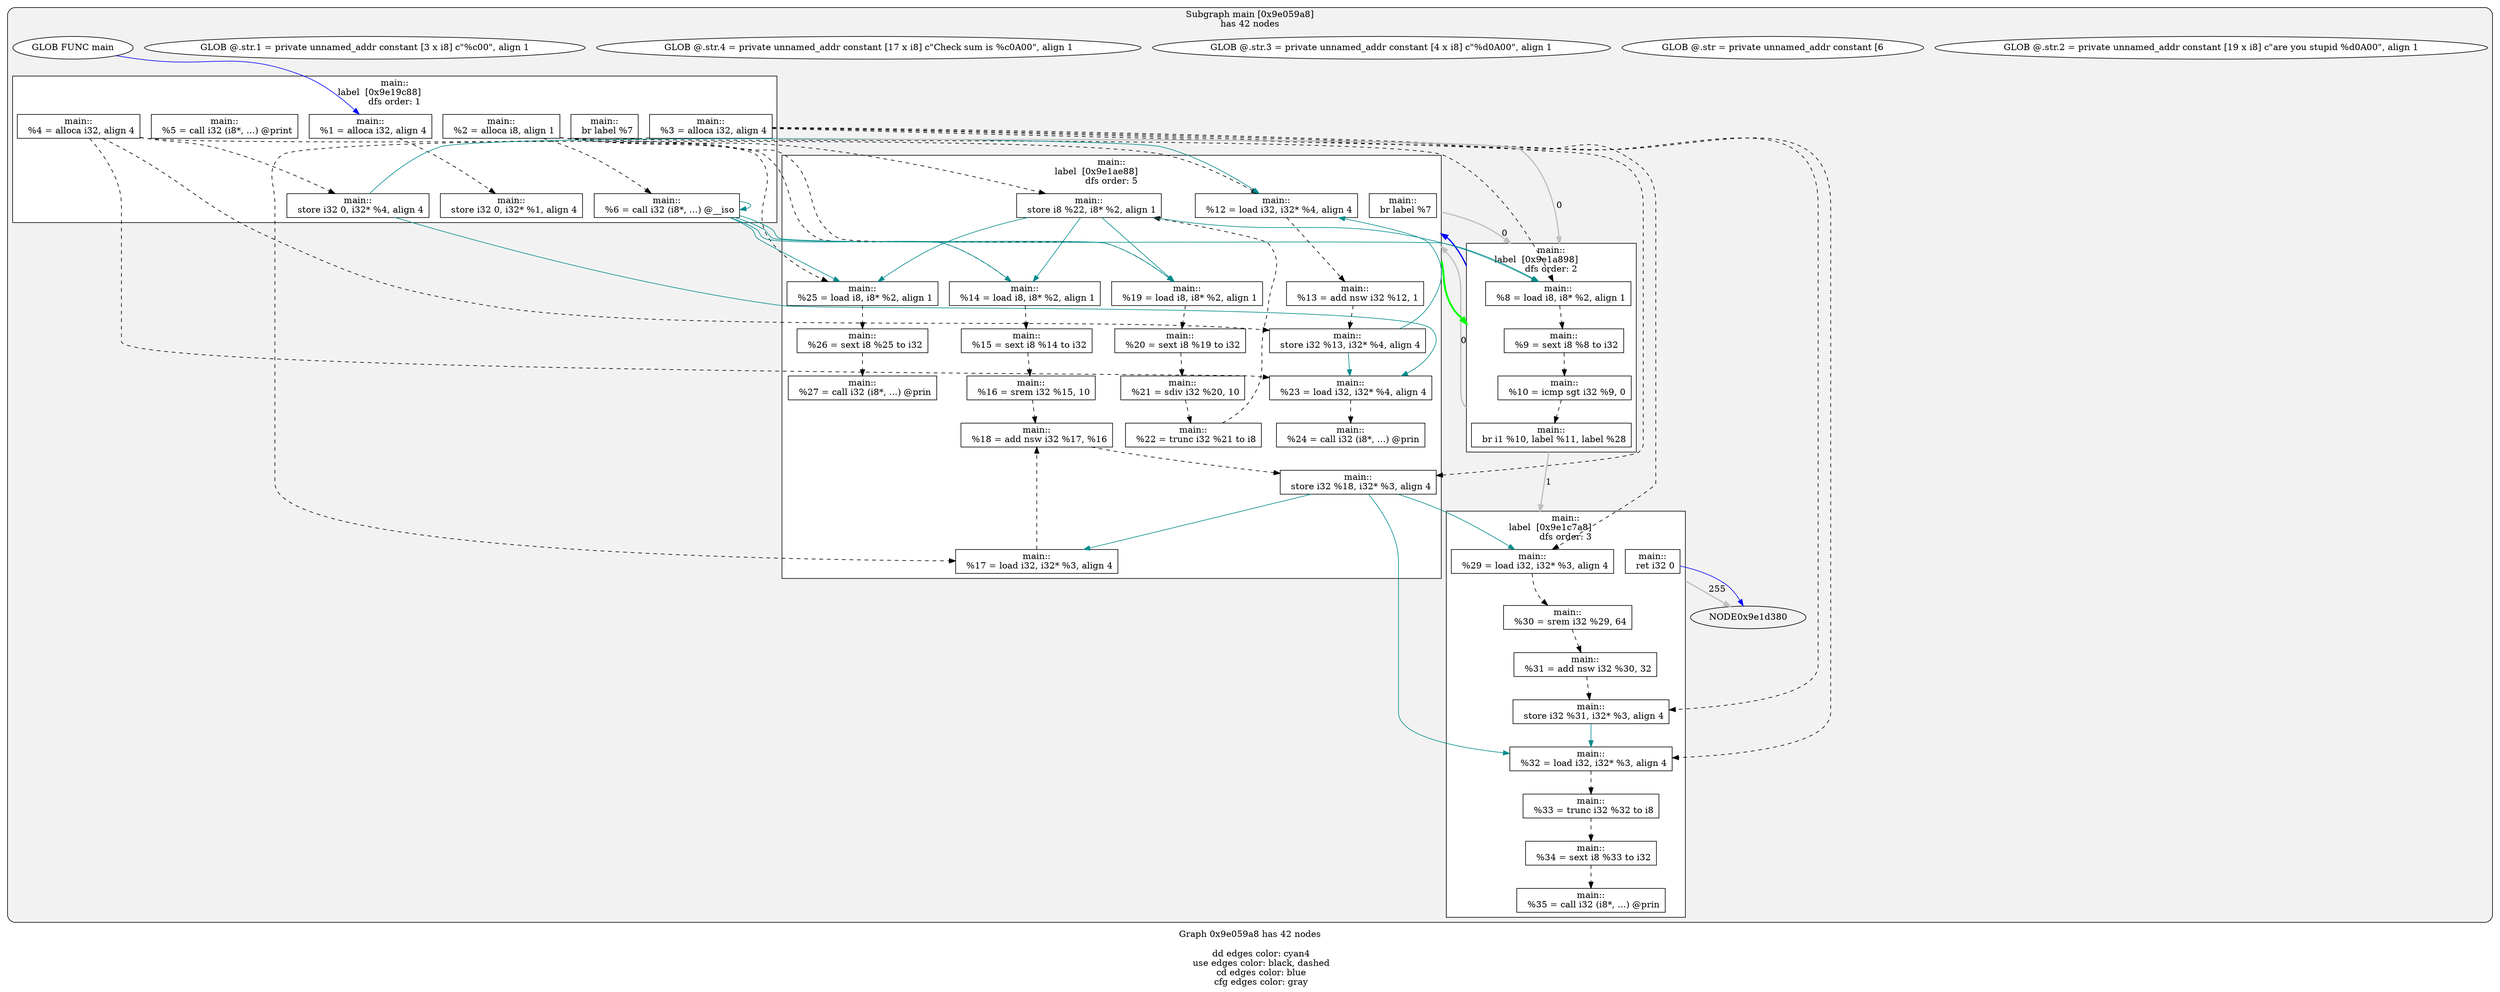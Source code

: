 digraph "DependenceGraph" {
	compound=true label="Graph 0x9e059a8 has 42 nodes\n
	dd edges color: cyan4
	use edges color: black, dashed
	cd edges color: blue
	cfg edges color: gray"

	/* subgraph 0x9e059a8 nodes */
	subgraph cluster_0x9e059a8 {
		style="filled, rounded" fillcolor=gray95
		label="Subgraph main [0x9e059a8]\nhas 42 nodes
"
		/* Basic Block main::
label  [0x9e19c88] */
		subgraph cluster_bb_0x9e19c88 {
			style=filled fillcolor=white
			label="main::
label  [0x9e19c88]		\ndfs order: 1"
			NODE0x9e19d98 [shape=rect label="0x9e0bc6c"]
			NODE0x9e19ec8 [shape=rect label="0x9e0c344"]
			NODE0x9e19ff8 [shape=rect label="0x9e0c37c"]
			NODE0x9e1a128 [shape=rect label="0x9e0c3b4"]
			NODE0x9e1a258 [shape=rect label="0x9e0c3f8"]
			NODE0x9e1a388 [shape=rect label="0x9e0c438"]
			NODE0x9e1a4b8 [shape=rect label="0x9e0c478"]
			NODE0x9e1a600 [shape=rect label="0x9e0c4cc"]
			NODE0x9e1a748 [shape=rect label="0x9e0e414"]
		} /* cluster_bb_0x9e19c88 */

		/* Basic Block main::
label  [0x9e1a898] */
		subgraph cluster_bb_0x9e1a898 {
			style=filled fillcolor=white
			label="main::
label  [0x9e1a898]		\ndfs order: 2"
			NODE0x9e1a9a8 [shape=rect label="0x9e0c504"]
			NODE0x9e1aad8 [shape=rect label="0x9e0c53c"]
			NODE0x9e1ac08 [shape=rect label="0x9e0c578"]
			NODE0x9e1ad38 [shape=rect label="0x9e0bb44"]
		} /* cluster_bb_0x9e1a898 */

		/* Basic Block main::
label  [0x9e1ae88] */
		subgraph cluster_bb_0x9e1ae88 {
			style=filled fillcolor=white
			label="main::
label  [0x9e1ae88]		\ndfs order: 5"
			NODE0x9e1af98 [shape=rect label="0x9e0bb74"]
			NODE0x9e1b0c8 [shape=rect label="0x9e0be00"]
			NODE0x9e1b1f8 [shape=rect label="0x9e0be40"]
			NODE0x9e1b328 [shape=rect label="0x9e0c8b4"]
			NODE0x9e1b458 [shape=rect label="0x9e0c8ec"]
			NODE0x9e1b588 [shape=rect label="0x9e0c928"]
			NODE0x9e1b6b8 [shape=rect label="0x9e0a04c"]
			NODE0x9e1b7e8 [shape=rect label="0x9e0a090"]
			NODE0x9e1b918 [shape=rect label="0x9e0a0d0"]
			NODE0x9e1ba48 [shape=rect label="0x9e0a104"]
			NODE0x9e1bb78 [shape=rect label="0x9e0a13c"]
			NODE0x9e1bca8 [shape=rect label="0x9e0a178"]
			NODE0x9e1bdd8 [shape=rect label="0x9e0a1ac"]
			NODE0x9e1bf08 [shape=rect label="0x9e0a1e8"]
			NODE0x9e1c038 [shape=rect label="0x9e0a21c"]
			NODE0x9e1c168 [shape=rect label="0x9e0a26c"]
			NODE0x9e1c2b0 [shape=rect label="0x9e0a2a4"]
			NODE0x9e1c3e0 [shape=rect label="0x9e0a2dc"]
			NODE0x9e1c510 [shape=rect label="0x9e0a72c"]
			NODE0x9e1c658 [shape=rect label="0x9e0a764"]
		} /* cluster_bb_0x9e1ae88 */

		/* Basic Block main::
label  [0x9e1c7a8] */
		subgraph cluster_bb_0x9e1c7a8 {
			style=filled fillcolor=white
			label="main::
label  [0x9e1c7a8]		\ndfs order: 3"
			NODE0x9e1c8b8 [shape=rect label="0x9e0a794"]
			NODE0x9e1c9e8 [shape=rect label="0x9e0a7d8"]
			NODE0x9e1cb18 [shape=rect label="0x9e0a818"]
			NODE0x9e1cc48 [shape=rect label="0x9e0a858"]
			NODE0x9e1cd78 [shape=rect label="0x9e0a88c"]
			NODE0x9e1cea8 [shape=rect label="0x9e0a8c4"]
			NODE0x9e1cfd8 [shape=rect label="0x9e0a8f4"]
			NODE0x9e1d108 [shape=rect label="0x9e0a93c"]
			NODE0x9e1d250 [shape=rect label="0x9e0a974"]
		} /* cluster_bb_0x9e1c7a8 */

	NODE0x9e1a748 -> NODE0x9e1a9a8 [penwidth=2 label="0"  ltail=cluster_bb_0x9e19c88  lhead=cluster_bb_0x9e1a898  color="gray"]
	NODE0x9e1ad38 -> NODE0x9e1af98 [penwidth=2 label="0"  ltail=cluster_bb_0x9e1a898  lhead=cluster_bb_0x9e1ae88  color="gray"]
	NODE0x9e1ad38 -> NODE0x9e1c8b8 [penwidth=2 label="1"  ltail=cluster_bb_0x9e1a898  lhead=cluster_bb_0x9e1c7a8  color="gray"]
	NODE0x9e1ad38 -> NODE0x9e1af98 [penwidth=2 color=blue  ltail=cluster_bb_0x9e1a898  lhead=cluster_bb_0x9e1ae88]
	NODE0x9e1c658 -> NODE0x9e1a9a8 [penwidth=2 label="0"  ltail=cluster_bb_0x9e1ae88  lhead=cluster_bb_0x9e1a898  color="gray"]
	/* post-dominance frontiers */
NODE0x9e1af98 -> NODE0x9e1ad38 [penwidth=3 color=green  ltail=cluster_bb_0x9e1ae88  lhead=cluster_bb_0x9e1a898 constraint=false]
	NODE0x9e1d250 -> NODE0x9e1d380 [penwidth=2 label="255"  ltail=cluster_bb_0x9e1c7a8  lhead=cluster_bb_0x9e1d480  color="gray"]
		NODE0x9e1b6b8 [label="main::
  %17 = load i32, i32* %3, align 4" style=filled fillcolor=white]
		/* -- node 0x9e0a04c
		 * ------------------------------------------- */
		/* DD edges */
		/* USE edges */
		NODE0x9e1b6b8 -> NODE0x9e1b7e8 [color="black" rank=max style="dashed"]
		/* CD edges */
		/* ID edges */
		NODE0x9e1b7e8 [label="main::
  %18 = add nsw i32 %17, %16" style=filled fillcolor=white]
		/* -- node 0x9e0a090
		 * ------------------------------------------- */
		/* DD edges */
		/* USE edges */
		NODE0x9e1b7e8 -> NODE0x9e1b918 [color="black" rank=max style="dashed"]
		/* CD edges */
		/* ID edges */
		NODE0x9e1b918 [label="main::
  store i32 %18, i32* %3, align 4" style=filled fillcolor=white]
		/* -- node 0x9e0a0d0
		 * ------------------------------------------- */
		/* DD edges */
		NODE0x9e1b918 -> NODE0x9e1b6b8 [color="cyan4" rank=max]
		NODE0x9e1b918 -> NODE0x9e1c8b8 [color="cyan4" rank=max]
		NODE0x9e1b918 -> NODE0x9e1cd78 [color="cyan4" rank=max]
		/* USE edges */
		/* CD edges */
		/* ID edges */
		NODE0x9e1ba48 [label="main::
  %19 = load i8, i8* %2, align 1" style=filled fillcolor=white]
		/* -- node 0x9e0a104
		 * ------------------------------------------- */
		/* DD edges */
		/* USE edges */
		NODE0x9e1ba48 -> NODE0x9e1bb78 [color="black" rank=max style="dashed"]
		/* CD edges */
		/* ID edges */
		NODE0x9e1bb78 [label="main::
  %20 = sext i8 %19 to i32" style=filled fillcolor=white]
		/* -- node 0x9e0a13c
		 * ------------------------------------------- */
		/* DD edges */
		/* USE edges */
		NODE0x9e1bb78 -> NODE0x9e1bca8 [color="black" rank=max style="dashed"]
		/* CD edges */
		/* ID edges */
		NODE0x9e1bca8 [label="main::
  %21 = sdiv i32 %20, 10" style=filled fillcolor=white]
		/* -- node 0x9e0a178
		 * ------------------------------------------- */
		/* DD edges */
		/* USE edges */
		NODE0x9e1bca8 -> NODE0x9e1bdd8 [color="black" rank=max style="dashed"]
		/* CD edges */
		/* ID edges */
		NODE0x9e1bdd8 [label="main::
  %22 = trunc i32 %21 to i8" style=filled fillcolor=white]
		/* -- node 0x9e0a1ac
		 * ------------------------------------------- */
		/* DD edges */
		/* USE edges */
		NODE0x9e1bdd8 -> NODE0x9e1bf08 [color="black" rank=max style="dashed"]
		/* CD edges */
		/* ID edges */
		NODE0x9e1bf08 [label="main::
  store i8 %22, i8* %2, align 1" style=filled fillcolor=white]
		/* -- node 0x9e0a1e8
		 * ------------------------------------------- */
		/* DD edges */
		NODE0x9e1bf08 -> NODE0x9e1a9a8 [color="cyan4" rank=max]
		NODE0x9e1bf08 -> NODE0x9e1b328 [color="cyan4" rank=max]
		NODE0x9e1bf08 -> NODE0x9e1ba48 [color="cyan4" rank=max]
		NODE0x9e1bf08 -> NODE0x9e1c2b0 [color="cyan4" rank=max]
		/* USE edges */
		/* CD edges */
		/* ID edges */
		NODE0x9e1c038 [label="main::
  %23 = load i32, i32* %4, align 4" style=filled fillcolor=white]
		/* -- node 0x9e0a21c
		 * ------------------------------------------- */
		/* DD edges */
		/* USE edges */
		NODE0x9e1c038 -> NODE0x9e1c168 [color="black" rank=max style="dashed"]
		/* CD edges */
		/* ID edges */
		NODE0x9e1c168 [label="main::
  %24 = call i32 (i8*, ...) @prin" style=filled fillcolor=white]
		/* -- node 0x9e0a26c
		 * ------------------------------------------- */
		/* DD edges */
		/* USE edges */
		/* CD edges */
		/* ID edges */
		NODE0x9e1c2b0 [label="main::
  %25 = load i8, i8* %2, align 1" style=filled fillcolor=white]
		/* -- node 0x9e0a2a4
		 * ------------------------------------------- */
		/* DD edges */
		/* USE edges */
		NODE0x9e1c2b0 -> NODE0x9e1c3e0 [color="black" rank=max style="dashed"]
		/* CD edges */
		/* ID edges */
		NODE0x9e1c3e0 [label="main::
  %26 = sext i8 %25 to i32" style=filled fillcolor=white]
		/* -- node 0x9e0a2dc
		 * ------------------------------------------- */
		/* DD edges */
		/* USE edges */
		NODE0x9e1c3e0 -> NODE0x9e1c510 [color="black" rank=max style="dashed"]
		/* CD edges */
		/* ID edges */
		NODE0x9e1c510 [label="main::
  %27 = call i32 (i8*, ...) @prin" style=filled fillcolor=white]
		/* -- node 0x9e0a72c
		 * ------------------------------------------- */
		/* DD edges */
		/* USE edges */
		/* CD edges */
		/* ID edges */
		NODE0x9e1c658 [label="main::
  br label %7" style=filled fillcolor=white]
		/* -- node 0x9e0a764
		 * ------------------------------------------- */
		/* DD edges */
		/* USE edges */
		/* CD edges */
		/* ID edges */
		NODE0x9e1c8b8 [label="main::
  %29 = load i32, i32* %3, align 4" style=filled fillcolor=white]
		/* -- node 0x9e0a794
		 * ------------------------------------------- */
		/* DD edges */
		/* USE edges */
		NODE0x9e1c8b8 -> NODE0x9e1c9e8 [color="black" rank=max style="dashed"]
		/* CD edges */
		/* ID edges */
		NODE0x9e1c9e8 [label="main::
  %30 = srem i32 %29, 64" style=filled fillcolor=white]
		/* -- node 0x9e0a7d8
		 * ------------------------------------------- */
		/* DD edges */
		/* USE edges */
		NODE0x9e1c9e8 -> NODE0x9e1cb18 [color="black" rank=max style="dashed"]
		/* CD edges */
		/* ID edges */
		NODE0x9e1cb18 [label="main::
  %31 = add nsw i32 %30, 32" style=filled fillcolor=white]
		/* -- node 0x9e0a818
		 * ------------------------------------------- */
		/* DD edges */
		/* USE edges */
		NODE0x9e1cb18 -> NODE0x9e1cc48 [color="black" rank=max style="dashed"]
		/* CD edges */
		/* ID edges */
		NODE0x9e1cc48 [label="main::
  store i32 %31, i32* %3, align 4" style=filled fillcolor=white]
		/* -- node 0x9e0a858
		 * ------------------------------------------- */
		/* DD edges */
		NODE0x9e1cc48 -> NODE0x9e1cd78 [color="cyan4" rank=max]
		/* USE edges */
		/* CD edges */
		/* ID edges */
		NODE0x9e1cd78 [label="main::
  %32 = load i32, i32* %3, align 4" style=filled fillcolor=white]
		/* -- node 0x9e0a88c
		 * ------------------------------------------- */
		/* DD edges */
		/* USE edges */
		NODE0x9e1cd78 -> NODE0x9e1cea8 [color="black" rank=max style="dashed"]
		/* CD edges */
		/* ID edges */
		NODE0x9e1cea8 [label="main::
  %33 = trunc i32 %32 to i8" style=filled fillcolor=white]
		/* -- node 0x9e0a8c4
		 * ------------------------------------------- */
		/* DD edges */
		/* USE edges */
		NODE0x9e1cea8 -> NODE0x9e1cfd8 [color="black" rank=max style="dashed"]
		/* CD edges */
		/* ID edges */
		NODE0x9e1cfd8 [label="main::
  %34 = sext i8 %33 to i32" style=filled fillcolor=white]
		/* -- node 0x9e0a8f4
		 * ------------------------------------------- */
		/* DD edges */
		/* USE edges */
		NODE0x9e1cfd8 -> NODE0x9e1d108 [color="black" rank=max style="dashed"]
		/* CD edges */
		/* ID edges */
		NODE0x9e1d108 [label="main::
  %35 = call i32 (i8*, ...) @prin" style=filled fillcolor=white]
		/* -- node 0x9e0a93c
		 * ------------------------------------------- */
		/* DD edges */
		/* USE edges */
		/* CD edges */
		/* ID edges */
		NODE0x9e1d250 [label="main::
  ret i32 0" style=filled fillcolor=white]
		/* -- node 0x9e0a974
		 * ------------------------------------------- */
		/* DD edges */
		/* USE edges */
		/* CD edges */
		NODE0x9e1d250 -> NODE0x9e1d380 [color="blue"]
		/* ID edges */
		NODE0x9e1ad38 [label="main::
  br i1 %10, label %11, label %28" style=filled fillcolor=white]
		/* -- node 0x9e0bb44
		 * ------------------------------------------- */
		/* DD edges */
		/* USE edges */
		/* CD edges */
		/* ID edges */
		NODE0x9e1af98 [label="main::
  %12 = load i32, i32* %4, align 4" style=filled fillcolor=white]
		/* -- node 0x9e0bb74
		 * ------------------------------------------- */
		/* DD edges */
		/* USE edges */
		NODE0x9e1af98 -> NODE0x9e1b0c8 [color="black" rank=max style="dashed"]
		/* CD edges */
		/* ID edges */
		NODE0x9e19d98 [label="main::
  %1 = alloca i32, align 4" style=filled fillcolor=white]
		/* -- node 0x9e0bc6c
		 * ------------------------------------------- */
		/* DD edges */
		/* USE edges */
		NODE0x9e19d98 -> NODE0x9e1a258 [color="black" rank=max style="dashed"]
		/* CD edges */
		/* ID edges */
		NODE0x9e1b0c8 [label="main::
  %13 = add nsw i32 %12, 1" style=filled fillcolor=white]
		/* -- node 0x9e0be00
		 * ------------------------------------------- */
		/* DD edges */
		/* USE edges */
		NODE0x9e1b0c8 -> NODE0x9e1b1f8 [color="black" rank=max style="dashed"]
		/* CD edges */
		/* ID edges */
		NODE0x9e1b1f8 [label="main::
  store i32 %13, i32* %4, align 4" style=filled fillcolor=white]
		/* -- node 0x9e0be40
		 * ------------------------------------------- */
		/* DD edges */
		NODE0x9e1b1f8 -> NODE0x9e1af98 [color="cyan4" rank=max]
		NODE0x9e1b1f8 -> NODE0x9e1c038 [color="cyan4" rank=max]
		/* USE edges */
		/* CD edges */
		/* ID edges */
		NODE0x9e19ec8 [label="main::
  %2 = alloca i8, align 1" style=filled fillcolor=white]
		/* -- node 0x9e0c344
		 * ------------------------------------------- */
		/* DD edges */
		/* USE edges */
		NODE0x9e19ec8 -> NODE0x9e1a600 [color="black" rank=max style="dashed"]
		NODE0x9e19ec8 -> NODE0x9e1a9a8 [color="black" rank=max style="dashed"]
		NODE0x9e19ec8 -> NODE0x9e1b328 [color="black" rank=max style="dashed"]
		NODE0x9e19ec8 -> NODE0x9e1ba48 [color="black" rank=max style="dashed"]
		NODE0x9e19ec8 -> NODE0x9e1bf08 [color="black" rank=max style="dashed"]
		NODE0x9e19ec8 -> NODE0x9e1c2b0 [color="black" rank=max style="dashed"]
		/* CD edges */
		/* ID edges */
		NODE0x9e19ff8 [label="main::
  %3 = alloca i32, align 4" style=filled fillcolor=white]
		/* -- node 0x9e0c37c
		 * ------------------------------------------- */
		/* DD edges */
		/* USE edges */
		NODE0x9e19ff8 -> NODE0x9e1b6b8 [color="black" rank=max style="dashed"]
		NODE0x9e19ff8 -> NODE0x9e1b918 [color="black" rank=max style="dashed"]
		NODE0x9e19ff8 -> NODE0x9e1c8b8 [color="black" rank=max style="dashed"]
		NODE0x9e19ff8 -> NODE0x9e1cc48 [color="black" rank=max style="dashed"]
		NODE0x9e19ff8 -> NODE0x9e1cd78 [color="black" rank=max style="dashed"]
		/* CD edges */
		/* ID edges */
		NODE0x9e1a128 [label="main::
  %4 = alloca i32, align 4" style=filled fillcolor=white]
		/* -- node 0x9e0c3b4
		 * ------------------------------------------- */
		/* DD edges */
		/* USE edges */
		NODE0x9e1a128 -> NODE0x9e1a388 [color="black" rank=max style="dashed"]
		NODE0x9e1a128 -> NODE0x9e1af98 [color="black" rank=max style="dashed"]
		NODE0x9e1a128 -> NODE0x9e1b1f8 [color="black" rank=max style="dashed"]
		NODE0x9e1a128 -> NODE0x9e1c038 [color="black" rank=max style="dashed"]
		/* CD edges */
		/* ID edges */
		NODE0x9e1a258 [label="main::
  store i32 0, i32* %1, align 4" style=filled fillcolor=white]
		/* -- node 0x9e0c3f8
		 * ------------------------------------------- */
		/* DD edges */
		/* USE edges */
		/* CD edges */
		/* ID edges */
		NODE0x9e1a388 [label="main::
  store i32 0, i32* %4, align 4" style=filled fillcolor=white]
		/* -- node 0x9e0c438
		 * ------------------------------------------- */
		/* DD edges */
		NODE0x9e1a388 -> NODE0x9e1af98 [color="cyan4" rank=max]
		NODE0x9e1a388 -> NODE0x9e1c038 [color="cyan4" rank=max]
		/* USE edges */
		/* CD edges */
		/* ID edges */
		NODE0x9e1a4b8 [label="main::
  %5 = call i32 (i8*, ...) @print" style=filled fillcolor=white]
		/* -- node 0x9e0c478
		 * ------------------------------------------- */
		/* DD edges */
		/* USE edges */
		/* CD edges */
		/* ID edges */
		NODE0x9e1a600 [label="main::
  %6 = call i32 (i8*, ...) @__iso" style=filled fillcolor=white]
		/* -- node 0x9e0c4cc
		 * ------------------------------------------- */
		/* DD edges */
		NODE0x9e1a600 -> NODE0x9e1a600 [color="cyan4" rank=max]
		NODE0x9e1a600 -> NODE0x9e1a9a8 [color="cyan4" rank=max]
		NODE0x9e1a600 -> NODE0x9e1b328 [color="cyan4" rank=max]
		NODE0x9e1a600 -> NODE0x9e1ba48 [color="cyan4" rank=max]
		NODE0x9e1a600 -> NODE0x9e1c2b0 [color="cyan4" rank=max]
		/* USE edges */
		/* CD edges */
		/* ID edges */
		NODE0x9e1a9a8 [label="main::
  %8 = load i8, i8* %2, align 1" style=filled fillcolor=white]
		/* -- node 0x9e0c504
		 * ------------------------------------------- */
		/* DD edges */
		/* USE edges */
		NODE0x9e1a9a8 -> NODE0x9e1aad8 [color="black" rank=max style="dashed"]
		/* CD edges */
		/* ID edges */
		NODE0x9e1aad8 [label="main::
  %9 = sext i8 %8 to i32" style=filled fillcolor=white]
		/* -- node 0x9e0c53c
		 * ------------------------------------------- */
		/* DD edges */
		/* USE edges */
		NODE0x9e1aad8 -> NODE0x9e1ac08 [color="black" rank=max style="dashed"]
		/* CD edges */
		/* ID edges */
		NODE0x9e1ac08 [label="main::
  %10 = icmp sgt i32 %9, 0" style=filled fillcolor=white]
		/* -- node 0x9e0c578
		 * ------------------------------------------- */
		/* DD edges */
		/* USE edges */
		NODE0x9e1ac08 -> NODE0x9e1ad38 [color="black" rank=max style="dashed"]
		/* CD edges */
		/* ID edges */
		NODE0x9e1b328 [label="main::
  %14 = load i8, i8* %2, align 1" style=filled fillcolor=white]
		/* -- node 0x9e0c8b4
		 * ------------------------------------------- */
		/* DD edges */
		/* USE edges */
		NODE0x9e1b328 -> NODE0x9e1b458 [color="black" rank=max style="dashed"]
		/* CD edges */
		/* ID edges */
		NODE0x9e1b458 [label="main::
  %15 = sext i8 %14 to i32" style=filled fillcolor=white]
		/* -- node 0x9e0c8ec
		 * ------------------------------------------- */
		/* DD edges */
		/* USE edges */
		NODE0x9e1b458 -> NODE0x9e1b588 [color="black" rank=max style="dashed"]
		/* CD edges */
		/* ID edges */
		NODE0x9e1b588 [label="main::
  %16 = srem i32 %15, 10" style=filled fillcolor=white]
		/* -- node 0x9e0c928
		 * ------------------------------------------- */
		/* DD edges */
		/* USE edges */
		NODE0x9e1b588 -> NODE0x9e1b7e8 [color="black" rank=max style="dashed"]
		/* CD edges */
		/* ID edges */
		NODE0x9e1a748 [label="main::
  br label %7" style=filled fillcolor=white]
		/* -- node 0x9e0e414
		 * ------------------------------------------- */
		/* DD edges */
		/* USE edges */
		/* CD edges */
		/* ID edges */
		NODE0x9e19868 [label="GLOB @.str.2 = private unnamed_addr constant [19 x i8] c\"are you stupid %d\0A\00\", align 1" style=filled fillcolor=white]
		/* -- node 0x9e07b64
		 * ------------------------------------------- */
		/* DD edges */
		/* USE edges */
		/* CD edges */
		/* ID edges */
		NODE0x9e19668 [label="GLOB @.str = private unnamed_addr constant [6" style=filled fillcolor=white]
		/* -- node 0x9e07c0c
		 * ------------------------------------------- */
		/* DD edges */
		/* USE edges */
		/* CD edges */
		/* ID edges */
		NODE0x9e19968 [label="GLOB @.str.3 = private unnamed_addr constant [4 x i8] c\"%d\0A\00\", align 1" style=filled fillcolor=white]
		/* -- node 0x9e07c6c
		 * ------------------------------------------- */
		/* DD edges */
		/* USE edges */
		/* CD edges */
		/* ID edges */
		NODE0x9e19a68 [label="GLOB @.str.4 = private unnamed_addr constant [17 x i8] c\"Check sum is %c\0A\00\", align 1" style=filled fillcolor=white]
		/* -- node 0x9e07cb4
		 * ------------------------------------------- */
		/* DD edges */
		/* USE edges */
		/* CD edges */
		/* ID edges */
		NODE0x9e19768 [label="GLOB @.str.1 = private unnamed_addr constant [3 x i8] c\"%c\00\", align 1" style=filled fillcolor=white]
		/* -- node 0x9e0808c
		 * ------------------------------------------- */
		/* DD edges */
		/* USE edges */
		/* CD edges */
		/* ID edges */
		NODE0x9e19b68 [label="GLOB FUNC main" style=filled fillcolor=white]
		/* -- node 0x9e0ab44
		 * ------------------------------------------- */
		/* DD edges */
		/* USE edges */
		/* CD edges */
		NODE0x9e19b68 -> NODE0x9e19d98 [color="blue"]
		/* ID edges */
	}
}
